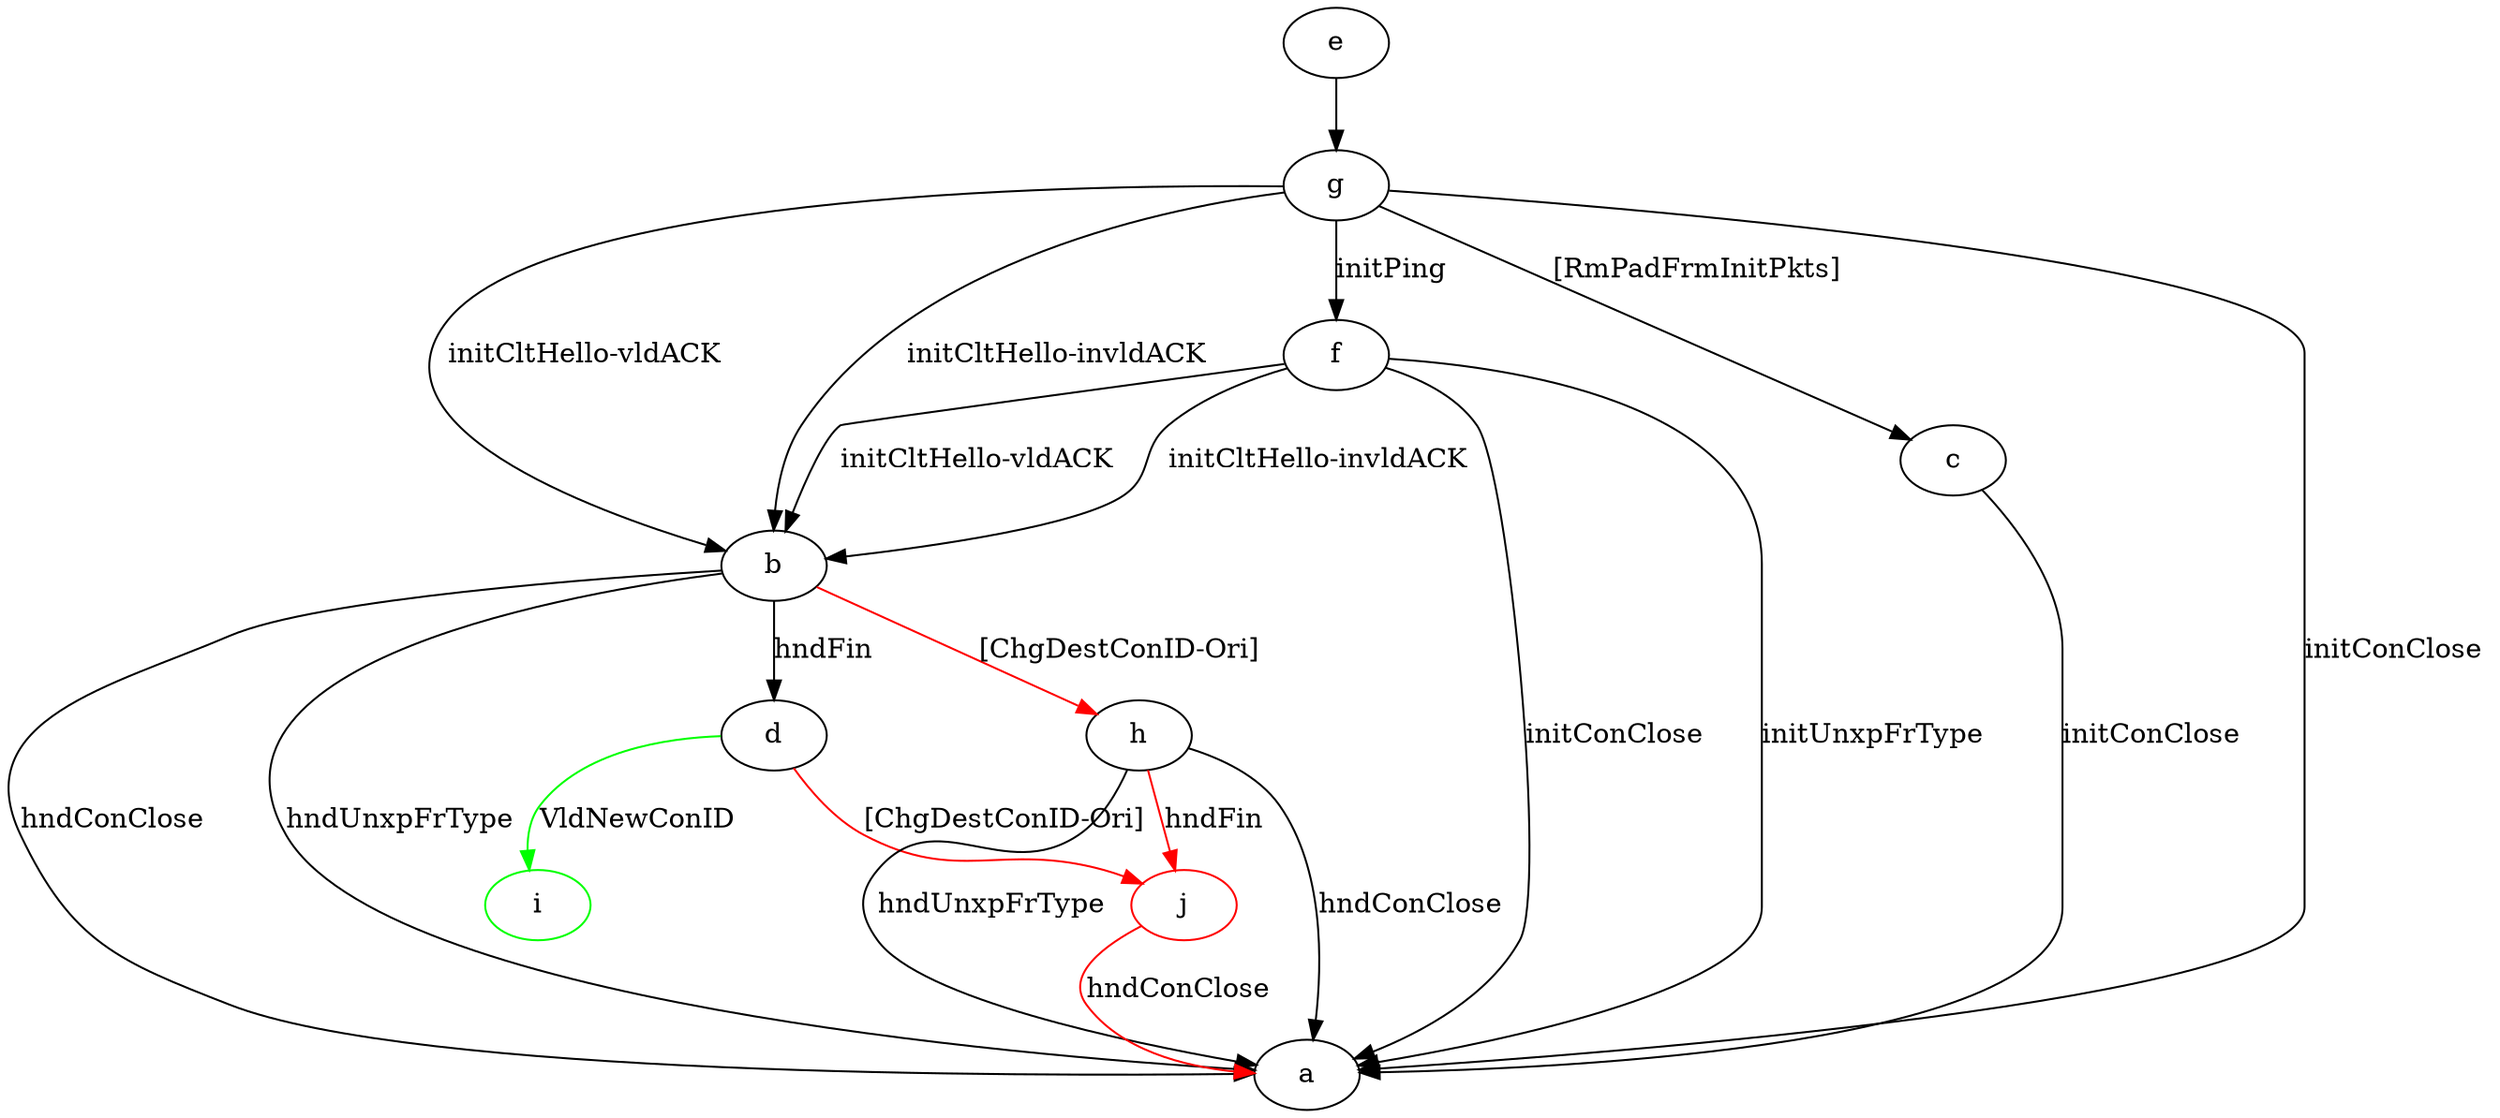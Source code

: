 digraph "" {
	b -> a	[key=0,
		label="hndConClose "];
	b -> a	[key=1,
		label="hndUnxpFrType "];
	b -> d	[key=0,
		label="hndFin "];
	b -> h	[key=0,
		color=red,
		label="[ChgDestConID-Ori] "];
	c -> a	[key=0,
		label="initConClose "];
	i	[color=green];
	d -> i	[key=0,
		color=green,
		label="VldNewConID "];
	j	[color=red];
	d -> j	[key=0,
		color=red,
		label="[ChgDestConID-Ori] "];
	e -> g	[key=0];
	f -> a	[key=0,
		label="initConClose "];
	f -> a	[key=1,
		label="initUnxpFrType "];
	f -> b	[key=0,
		label="initCltHello-vldACK "];
	f -> b	[key=1,
		label="initCltHello-invldACK "];
	g -> a	[key=0,
		label="initConClose "];
	g -> b	[key=0,
		label="initCltHello-vldACK "];
	g -> b	[key=1,
		label="initCltHello-invldACK "];
	g -> c	[key=0,
		label="[RmPadFrmInitPkts] "];
	g -> f	[key=0,
		label="initPing "];
	h -> a	[key=0,
		label="hndConClose "];
	h -> a	[key=1,
		label="hndUnxpFrType "];
	h -> j	[key=0,
		color=red,
		label="hndFin "];
	j -> a	[key=0,
		color=red,
		label="hndConClose "];
}
